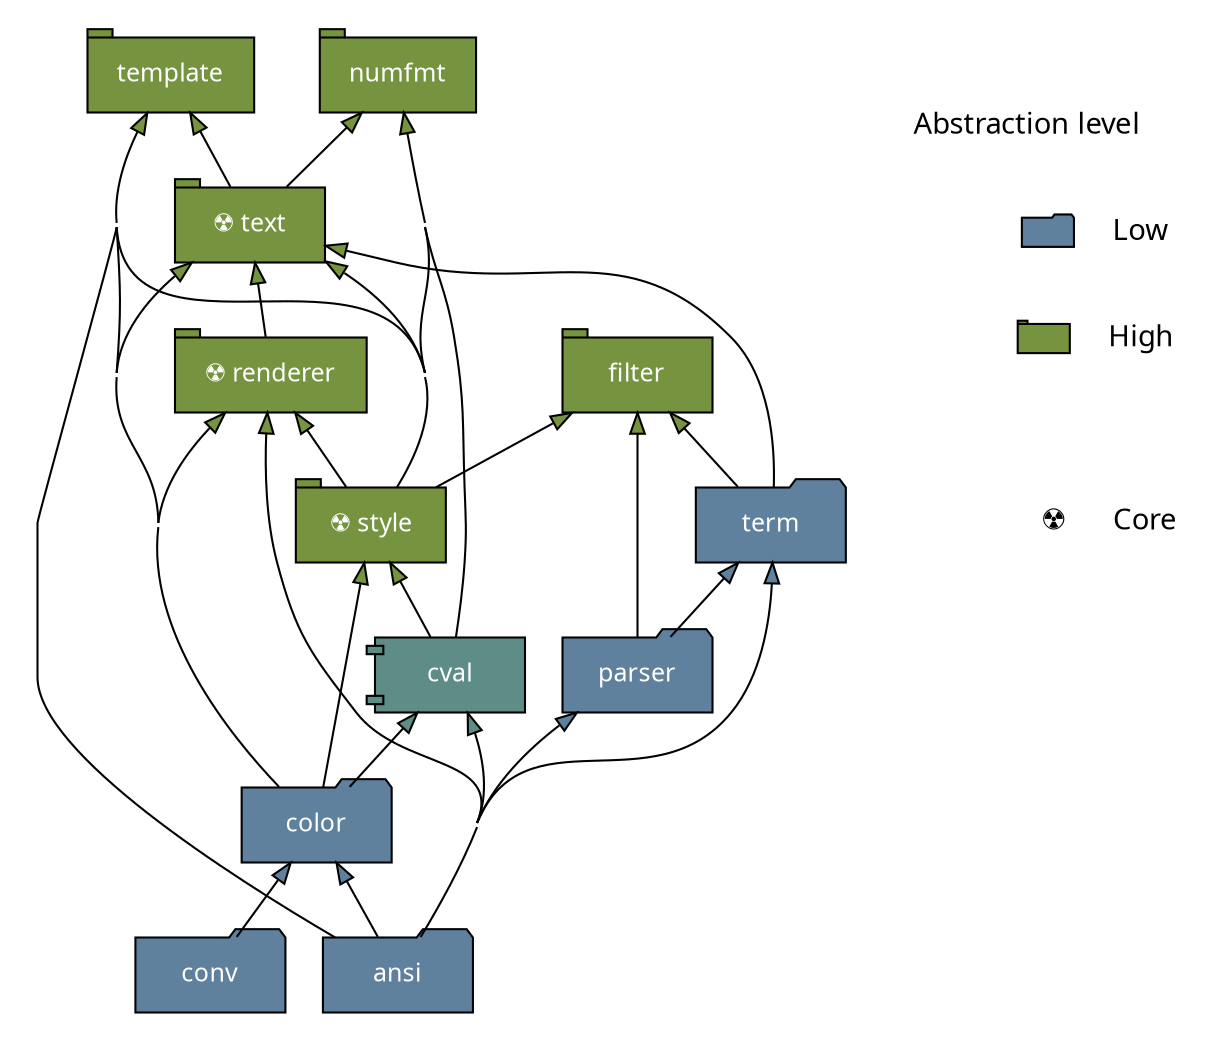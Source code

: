 digraph G {
    pad = 0.25;
    concentrate = true;
    ranksep = .5;
    pack = 0;
    rankdir = BT;

    node [style="filled",fontname="ElementaCyr-Bold",margin="0.2,0.0",fontsize=12,shape=folder,width=1.0,height=.5];

    subgraph legend {
        node [fontname="Finlandica",fontsize=14];
        edge [style="invis"];

        legend_title [shape=plain,fontcolor="#000000",fillcolor="none",label="Abstraction level"];

        legend_low [shape=plain,fontcolor="#000000",fillcolor="none",label="Low"];
        legend_high [shape=plain,fontcolor="#000000",fillcolor="none",label="High"];
        icon_low [shape=folder,label="",fillcolor="#5f819d",width=.35,height=.2]
        icon_high [shape=tab,label="",fillcolor="#769440",width=.35,height=.2];
        icon_core [shape=plain,label="☢️",fillcolor=none,width=.35,height=.2];

         legend_low -> legend_title [constraint=1,minlen=1,headport=e];
        legend_high -> legend_low  [constraint=1,minlen=1];
        icon_low -> legend_low [constraint=true,minlen=0];
        icon_high -> legend_high [constraint=true,minlen=0];
        icon_core -> legend_core [constraint=true,minlen=0];
        legend_core [label=" Core",shape=plain,fillcolor=none];
        legend_core -> legend_high [constraint=1,minlen=2];

    }

    pytermor_ansi [group="",fillcolor="#5f819d",fontcolor="#ffffff",label="ansi"];
    pytermor_color [group="",fillcolor="#5f819d",fontcolor="#ffffff",label="color"];
    pytermor_conv [group="",fillcolor="#5f819d",fontcolor="#ffffff",label="conv"];
    pytermor_cval [shape="component",group="",fillcolor="#5e8d87",fontcolor="#ffffff",label="cval"];
    pytermor_filter [shape="tab",group="",fillcolor="#769440",fontcolor="#ffffff",label="filter"];
    pytermor_numfmt [shape="tab",group="",fillcolor="#769440",fontcolor="#ffffff",label="numfmt"];
    pytermor_parser [group="",fillcolor="#5f819d",fontcolor="#ffffff",label="parser"];
    pytermor_renderer [shape="tab",group="",fillcolor="#769440",fontcolor="#ffffff",label="☢️ renderer"];
    pytermor_style [shape="tab",group="",fillcolor="#769440",fontcolor="#ffffff",label="☢️ style"];
    pytermor_template [shape="tab",group="",fillcolor="#769440",fontcolor="#ffffff",label="template"];
    pytermor_term [group="",fillcolor="#5f819d",fontcolor="#ffffff",label="term"];
    pytermor_text [shape="tab",group="",fillcolor="#769440",fontcolor="#ffffff",label="☢️ text"];
    pytermor_ansi -> pytermor_color [group="",fillcolor="#5f819d"];
    pytermor_ansi -> pytermor_cval [group="",shape="component",group="",fillcolor="#5e8d87"];
    pytermor_ansi -> pytermor_parser [group="",fillcolor="#5f819d"];
    pytermor_ansi -> pytermor_renderer [group="",shape="tab",group="",fillcolor="#769440"];
    pytermor_ansi -> pytermor_template [group="",shape="tab",group="",fillcolor="#769440"];
    pytermor_ansi -> pytermor_term [group="",fillcolor="#5f819d"];
    pytermor_color -> pytermor_cval [group="",shape="component",group="",fillcolor="#5e8d87"];
    pytermor_color -> pytermor_renderer [group="",shape="tab",group="",fillcolor="#769440"];
    pytermor_color -> pytermor_style [group="",shape="tab",group="",fillcolor="#769440"];
    pytermor_color -> pytermor_template [group="",shape="tab",group="",fillcolor="#769440"];
    pytermor_color -> pytermor_text [group="",shape="tab",group="",fillcolor="#769440"];
    pytermor_conv -> pytermor_color [group="",fillcolor="#5f819d"];
    pytermor_cval -> pytermor_numfmt [shape="component",group="",shape="tab",group="",fillcolor="#769440"];
    pytermor_cval -> pytermor_style [shape="component",group="",shape="tab",group="",fillcolor="#769440"];
    pytermor_parser -> pytermor_filter [group="",shape="tab",group="",fillcolor="#769440"];
    pytermor_parser -> pytermor_term [group="",fillcolor="#5f819d"];
    pytermor_renderer -> pytermor_text [shape="tab",group="",fillcolor="#769440"];
    pytermor_style -> pytermor_filter [shape="tab",group="",fillcolor="#769440"];
    pytermor_style -> pytermor_numfmt [shape="tab",group="",fillcolor="#769440"];
    pytermor_style -> pytermor_renderer [shape="tab",group="",fillcolor="#769440"];
    pytermor_style -> pytermor_template [shape="tab",group="",fillcolor="#769440"];
    pytermor_style -> pytermor_text [shape="tab",group="",fillcolor="#769440"];
    pytermor_term -> pytermor_filter [group="",shape="tab",group="",fillcolor="#769440"];
    pytermor_term -> pytermor_text [group="",shape="tab",group="",fillcolor="#769440"];
    pytermor_text -> pytermor_numfmt [shape="tab",group="",fillcolor="#769440"];
    pytermor_text -> pytermor_template [shape="tab",group="",fillcolor="#769440"];
}
